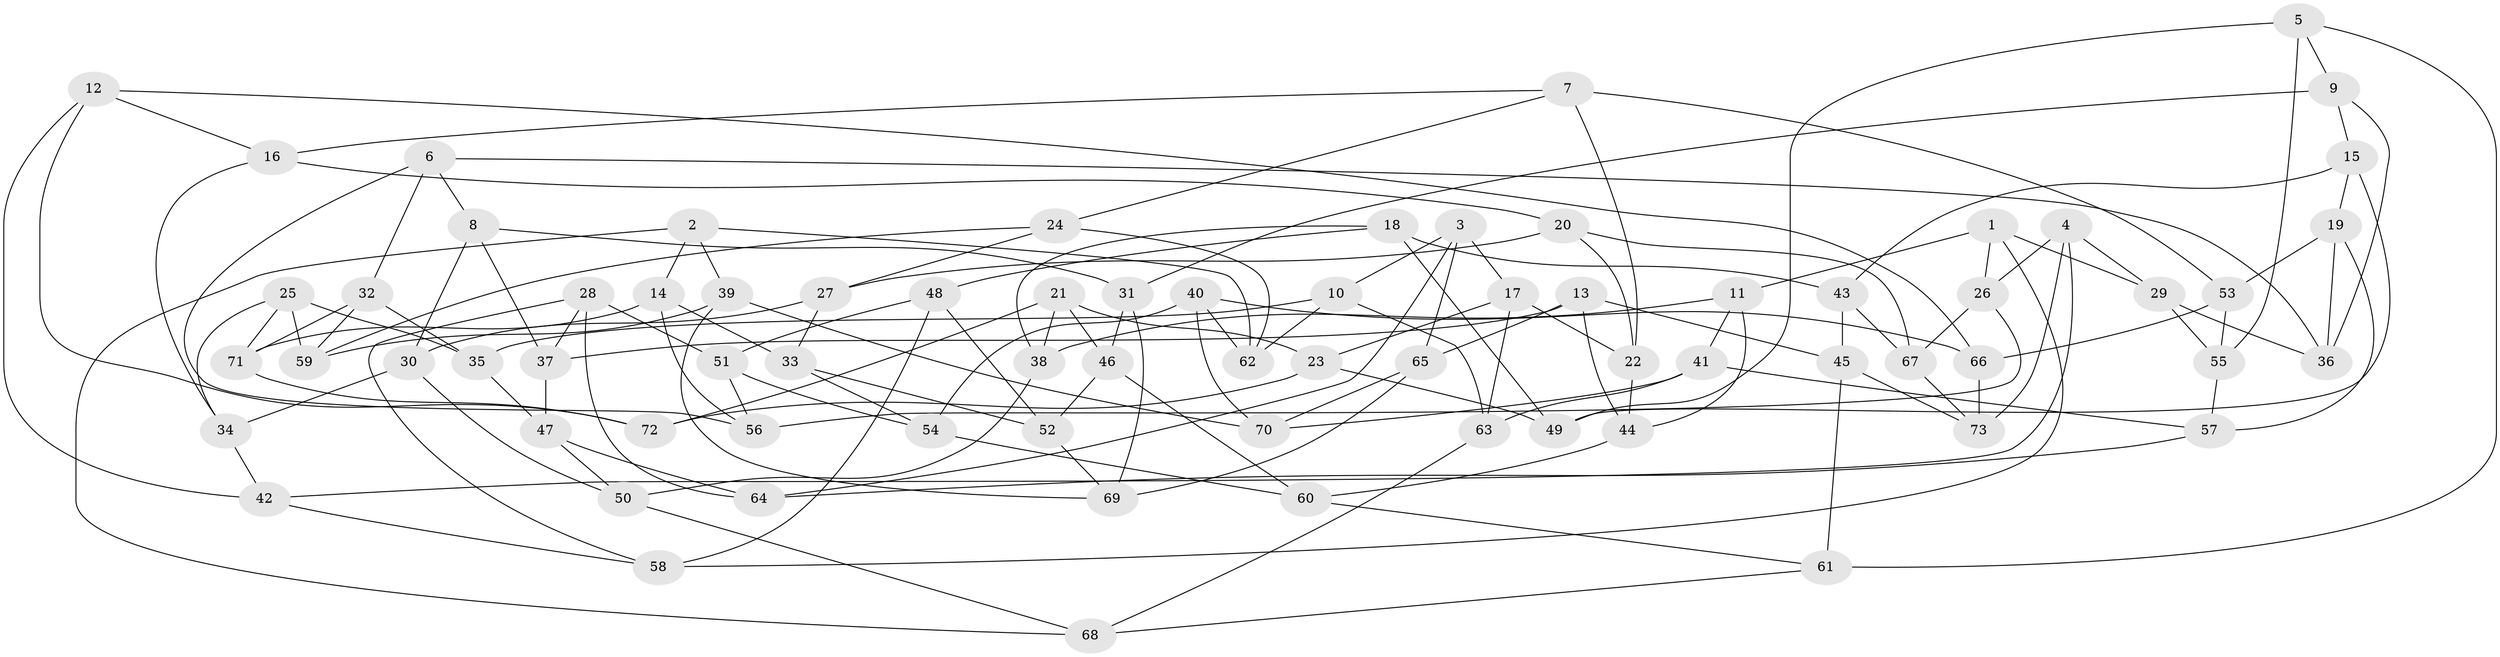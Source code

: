 // coarse degree distribution, {4: 0.6818181818181818, 7: 0.022727272727272728, 11: 0.045454545454545456, 8: 0.022727272727272728, 10: 0.06818181818181818, 3: 0.11363636363636363, 2: 0.022727272727272728, 6: 0.022727272727272728}
// Generated by graph-tools (version 1.1) at 2025/53/03/04/25 22:53:59]
// undirected, 73 vertices, 146 edges
graph export_dot {
  node [color=gray90,style=filled];
  1;
  2;
  3;
  4;
  5;
  6;
  7;
  8;
  9;
  10;
  11;
  12;
  13;
  14;
  15;
  16;
  17;
  18;
  19;
  20;
  21;
  22;
  23;
  24;
  25;
  26;
  27;
  28;
  29;
  30;
  31;
  32;
  33;
  34;
  35;
  36;
  37;
  38;
  39;
  40;
  41;
  42;
  43;
  44;
  45;
  46;
  47;
  48;
  49;
  50;
  51;
  52;
  53;
  54;
  55;
  56;
  57;
  58;
  59;
  60;
  61;
  62;
  63;
  64;
  65;
  66;
  67;
  68;
  69;
  70;
  71;
  72;
  73;
  1 -- 11;
  1 -- 26;
  1 -- 29;
  1 -- 58;
  2 -- 14;
  2 -- 62;
  2 -- 68;
  2 -- 39;
  3 -- 10;
  3 -- 17;
  3 -- 65;
  3 -- 64;
  4 -- 26;
  4 -- 42;
  4 -- 73;
  4 -- 29;
  5 -- 55;
  5 -- 49;
  5 -- 61;
  5 -- 9;
  6 -- 36;
  6 -- 56;
  6 -- 32;
  6 -- 8;
  7 -- 53;
  7 -- 22;
  7 -- 16;
  7 -- 24;
  8 -- 37;
  8 -- 31;
  8 -- 30;
  9 -- 15;
  9 -- 31;
  9 -- 36;
  10 -- 63;
  10 -- 35;
  10 -- 62;
  11 -- 44;
  11 -- 41;
  11 -- 38;
  12 -- 42;
  12 -- 16;
  12 -- 66;
  12 -- 72;
  13 -- 65;
  13 -- 37;
  13 -- 44;
  13 -- 45;
  14 -- 33;
  14 -- 71;
  14 -- 56;
  15 -- 49;
  15 -- 43;
  15 -- 19;
  16 -- 34;
  16 -- 20;
  17 -- 23;
  17 -- 63;
  17 -- 22;
  18 -- 49;
  18 -- 38;
  18 -- 48;
  18 -- 43;
  19 -- 36;
  19 -- 57;
  19 -- 53;
  20 -- 22;
  20 -- 67;
  20 -- 27;
  21 -- 72;
  21 -- 46;
  21 -- 23;
  21 -- 38;
  22 -- 44;
  23 -- 72;
  23 -- 49;
  24 -- 59;
  24 -- 62;
  24 -- 27;
  25 -- 35;
  25 -- 59;
  25 -- 34;
  25 -- 71;
  26 -- 56;
  26 -- 67;
  27 -- 30;
  27 -- 33;
  28 -- 64;
  28 -- 58;
  28 -- 51;
  28 -- 37;
  29 -- 36;
  29 -- 55;
  30 -- 50;
  30 -- 34;
  31 -- 69;
  31 -- 46;
  32 -- 59;
  32 -- 35;
  32 -- 71;
  33 -- 54;
  33 -- 52;
  34 -- 42;
  35 -- 47;
  37 -- 47;
  38 -- 50;
  39 -- 70;
  39 -- 59;
  39 -- 69;
  40 -- 54;
  40 -- 70;
  40 -- 62;
  40 -- 66;
  41 -- 70;
  41 -- 63;
  41 -- 57;
  42 -- 58;
  43 -- 45;
  43 -- 67;
  44 -- 60;
  45 -- 61;
  45 -- 73;
  46 -- 52;
  46 -- 60;
  47 -- 64;
  47 -- 50;
  48 -- 58;
  48 -- 52;
  48 -- 51;
  50 -- 68;
  51 -- 56;
  51 -- 54;
  52 -- 69;
  53 -- 55;
  53 -- 66;
  54 -- 60;
  55 -- 57;
  57 -- 64;
  60 -- 61;
  61 -- 68;
  63 -- 68;
  65 -- 69;
  65 -- 70;
  66 -- 73;
  67 -- 73;
  71 -- 72;
}
